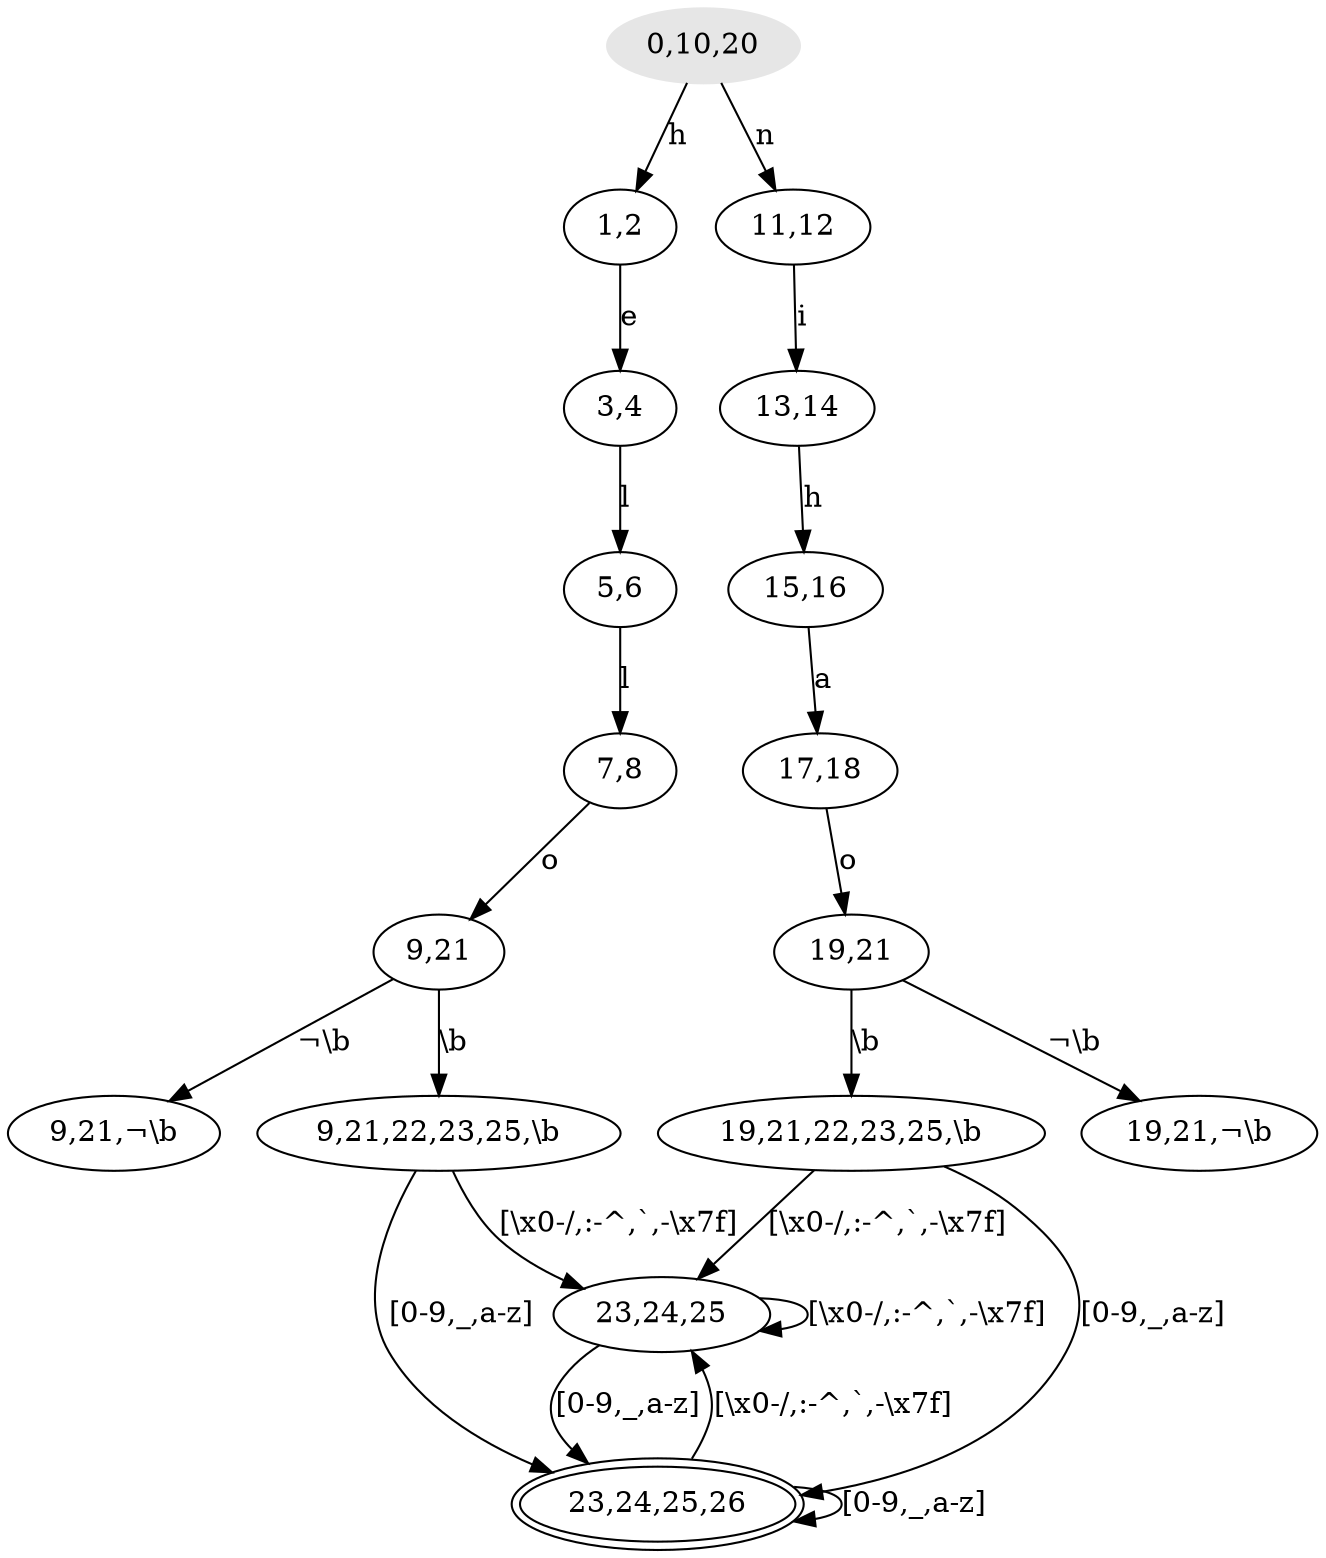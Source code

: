 digraph Regex {
_31392c32312c32322c32332c32352c5c5c62 [shape=ellipse,peripheries=1,label="19,21,22,23,25,\\b"];
_31392c32312c32322c32332c32352c5c5c62 -> _32332c32342c3235 [label="[\\x0-/,:-^,`,-\\x7f]"];
_31392c32312c32322c32332c32352c5c5c62 -> _32332c32342c32352c3236 [label="[0-9,_,a-z]"];
_312c32 [shape=ellipse,peripheries=1,label="1,2"];
_312c32 -> _332c34 [label="e"];
_32332c32342c32352c3236 [shape=ellipse,peripheries=2,label="23,24,25,26"];
_32332c32342c32352c3236 -> _32332c32342c32352c3236 [label="[0-9,_,a-z]"];
_32332c32342c32352c3236 -> _32332c32342c3235 [label="[\\x0-/,:-^,`,-\\x7f]"];
_352c36 [shape=ellipse,peripheries=1,label="5,6"];
_352c36 -> _372c38 [label="l"];
_332c34 [shape=ellipse,peripheries=1,label="3,4"];
_332c34 -> _352c36 [label="l"];
_31312c3132 [shape=ellipse,peripheries=1,label="11,12"];
_31312c3132 -> _31332c3134 [label="i"];
_392c32312cc2ac5c5c62 [shape=ellipse,peripheries=1,label="9,21,¬\\b"];
_31372c3138 [shape=ellipse,peripheries=1,label="17,18"];
_31372c3138 -> _31392c3231 [label="o"];
_392c32312c32322c32332c32352c5c5c62 [shape=ellipse,peripheries=1,label="9,21,22,23,25,\\b"];
_392c32312c32322c32332c32352c5c5c62 -> _32332c32342c32352c3236 [label="[0-9,_,a-z]"];
_392c32312c32322c32332c32352c5c5c62 -> _32332c32342c3235 [label="[\\x0-/,:-^,`,-\\x7f]"];
_31332c3134 [shape=ellipse,peripheries=1,label="13,14"];
_31332c3134 -> _31352c3136 [label="h"];
_32332c32342c3235 [shape=ellipse,peripheries=1,label="23,24,25"];
_32332c32342c3235 -> _32332c32342c32352c3236 [label="[0-9,_,a-z]"];
_32332c32342c3235 -> _32332c32342c3235 [label="[\\x0-/,:-^,`,-\\x7f]"];
_302c31302c3230 [style=filled,color="0 0 .9",peripheries=1,label="0,10,20"];
_302c31302c3230 -> _31312c3132 [label="n"];
_302c31302c3230 -> _312c32 [label="h"];
_392c3231 [shape=ellipse,peripheries=1,label="9,21"];
_392c3231 -> _392c32312c32322c32332c32352c5c5c62 [label="\\b"];
_392c3231 -> _392c32312cc2ac5c5c62 [label="¬\\b"];
_31352c3136 [shape=ellipse,peripheries=1,label="15,16"];
_31352c3136 -> _31372c3138 [label="a"];
_31392c32312cc2ac5c5c62 [shape=ellipse,peripheries=1,label="19,21,¬\\b"];
_372c38 [shape=ellipse,peripheries=1,label="7,8"];
_372c38 -> _392c3231 [label="o"];
_31392c3231 [shape=ellipse,peripheries=1,label="19,21"];
_31392c3231 -> _31392c32312c32322c32332c32352c5c5c62 [label="\\b"];
_31392c3231 -> _31392c32312cc2ac5c5c62 [label="¬\\b"];
}
